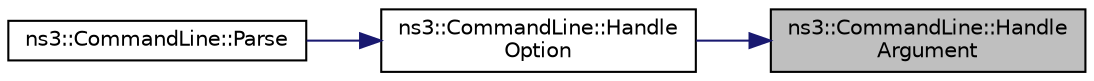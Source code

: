 digraph "ns3::CommandLine::HandleArgument"
{
 // LATEX_PDF_SIZE
  edge [fontname="Helvetica",fontsize="10",labelfontname="Helvetica",labelfontsize="10"];
  node [fontname="Helvetica",fontsize="10",shape=record];
  rankdir="RL";
  Node1 [label="ns3::CommandLine::Handle\lArgument",height=0.2,width=0.4,color="black", fillcolor="grey75", style="filled", fontcolor="black",tooltip="Match name against the program or general arguments, and dispatch to the appropriate handler."];
  Node1 -> Node2 [dir="back",color="midnightblue",fontsize="10",style="solid",fontname="Helvetica"];
  Node2 [label="ns3::CommandLine::Handle\lOption",height=0.2,width=0.4,color="black", fillcolor="white", style="filled",URL="$classns3_1_1_command_line.html#ab8705cae59cebde344e1b2a8f59f45fc",tooltip="Handle an option in the form param=value."];
  Node2 -> Node3 [dir="back",color="midnightblue",fontsize="10",style="solid",fontname="Helvetica"];
  Node3 [label="ns3::CommandLine::Parse",height=0.2,width=0.4,color="black", fillcolor="white", style="filled",URL="$classns3_1_1_command_line.html#acc65828b185ab4eaa32143c2520494da",tooltip="Parse the program arguments."];
}
